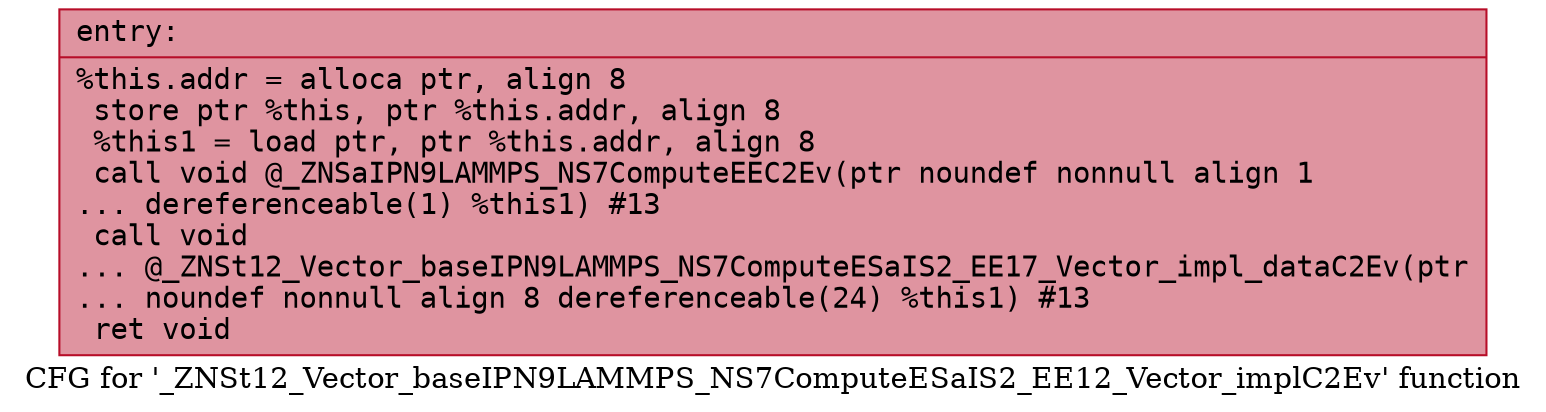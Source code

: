 digraph "CFG for '_ZNSt12_Vector_baseIPN9LAMMPS_NS7ComputeESaIS2_EE12_Vector_implC2Ev' function" {
	label="CFG for '_ZNSt12_Vector_baseIPN9LAMMPS_NS7ComputeESaIS2_EE12_Vector_implC2Ev' function";

	Node0x561f16451d10 [shape=record,color="#b70d28ff", style=filled, fillcolor="#b70d2870" fontname="Courier",label="{entry:\l|  %this.addr = alloca ptr, align 8\l  store ptr %this, ptr %this.addr, align 8\l  %this1 = load ptr, ptr %this.addr, align 8\l  call void @_ZNSaIPN9LAMMPS_NS7ComputeEEC2Ev(ptr noundef nonnull align 1\l... dereferenceable(1) %this1) #13\l  call void\l... @_ZNSt12_Vector_baseIPN9LAMMPS_NS7ComputeESaIS2_EE17_Vector_impl_dataC2Ev(ptr\l... noundef nonnull align 8 dereferenceable(24) %this1) #13\l  ret void\l}"];
}
